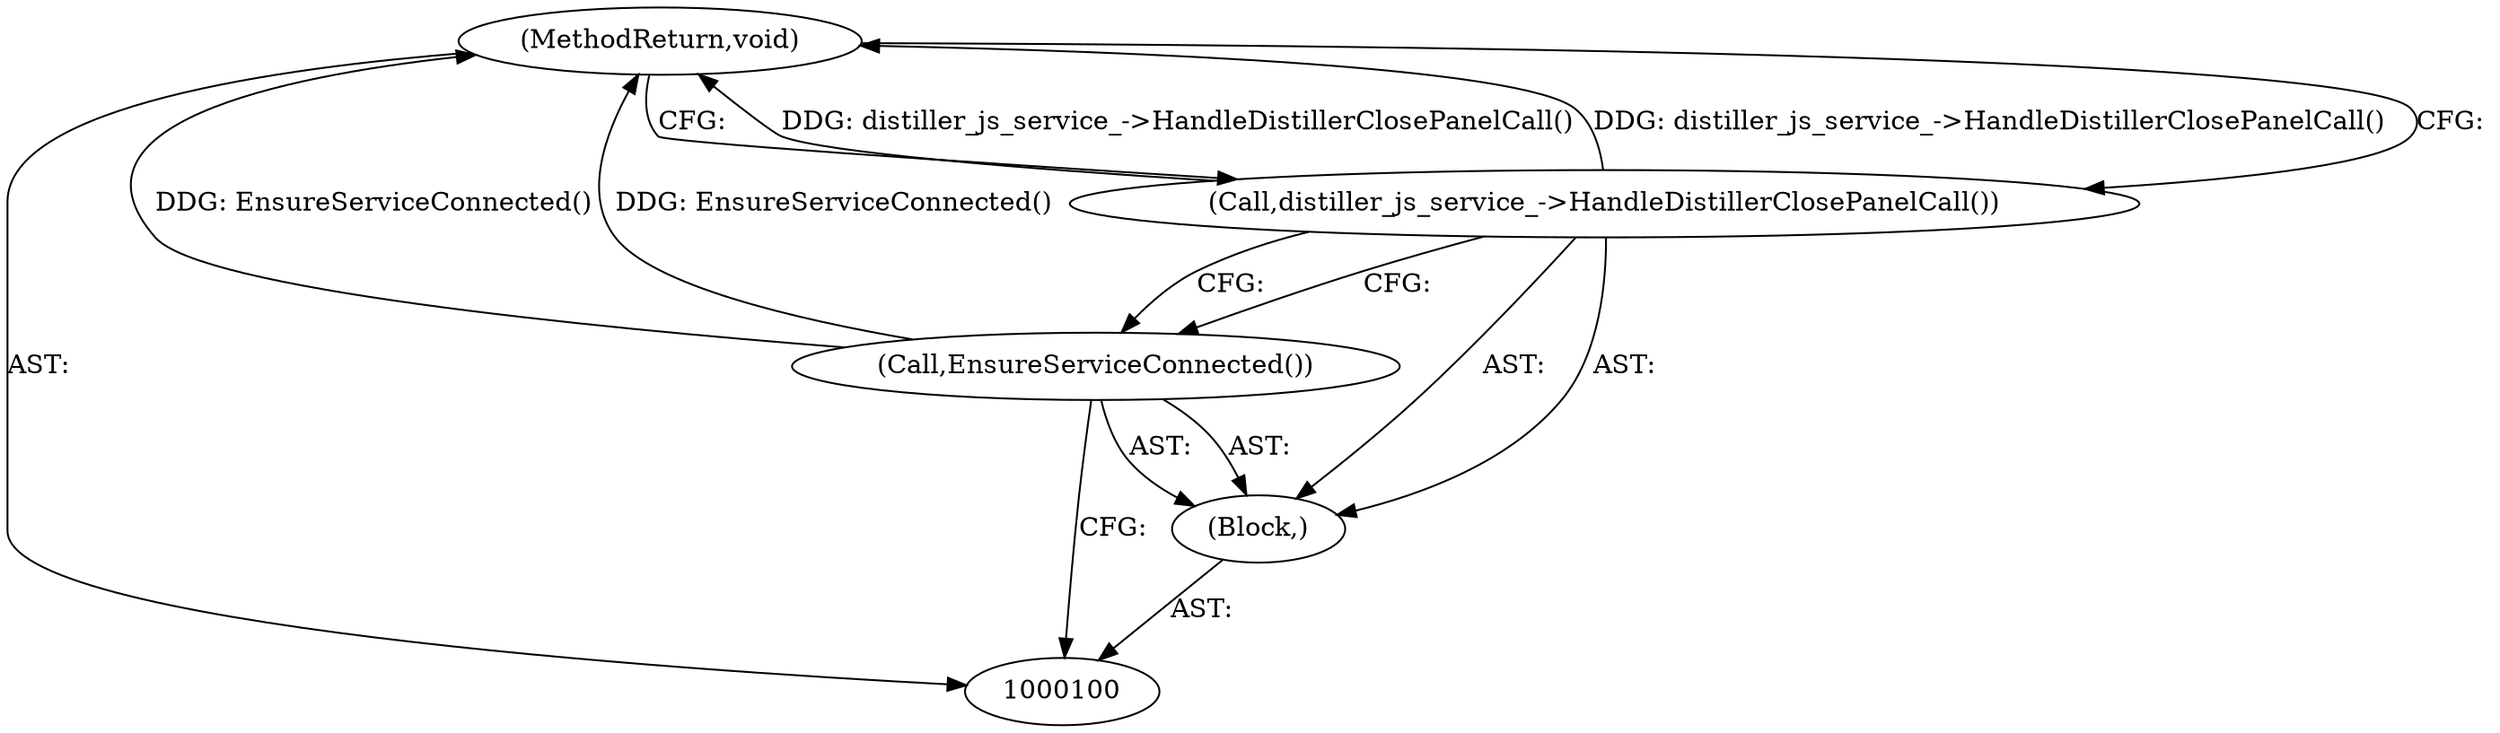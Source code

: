 digraph "1_Chrome_dcd10462fb49c72544719c490238f3a35edf3fc6_8" {
"1000104" [label="(MethodReturn,void)"];
"1000101" [label="(Block,)"];
"1000102" [label="(Call,EnsureServiceConnected())"];
"1000103" [label="(Call,distiller_js_service_->HandleDistillerClosePanelCall())"];
"1000104" -> "1000100"  [label="AST: "];
"1000104" -> "1000103"  [label="CFG: "];
"1000103" -> "1000104"  [label="DDG: distiller_js_service_->HandleDistillerClosePanelCall()"];
"1000102" -> "1000104"  [label="DDG: EnsureServiceConnected()"];
"1000101" -> "1000100"  [label="AST: "];
"1000102" -> "1000101"  [label="AST: "];
"1000103" -> "1000101"  [label="AST: "];
"1000102" -> "1000101"  [label="AST: "];
"1000102" -> "1000100"  [label="CFG: "];
"1000103" -> "1000102"  [label="CFG: "];
"1000102" -> "1000104"  [label="DDG: EnsureServiceConnected()"];
"1000103" -> "1000101"  [label="AST: "];
"1000103" -> "1000102"  [label="CFG: "];
"1000104" -> "1000103"  [label="CFG: "];
"1000103" -> "1000104"  [label="DDG: distiller_js_service_->HandleDistillerClosePanelCall()"];
}
